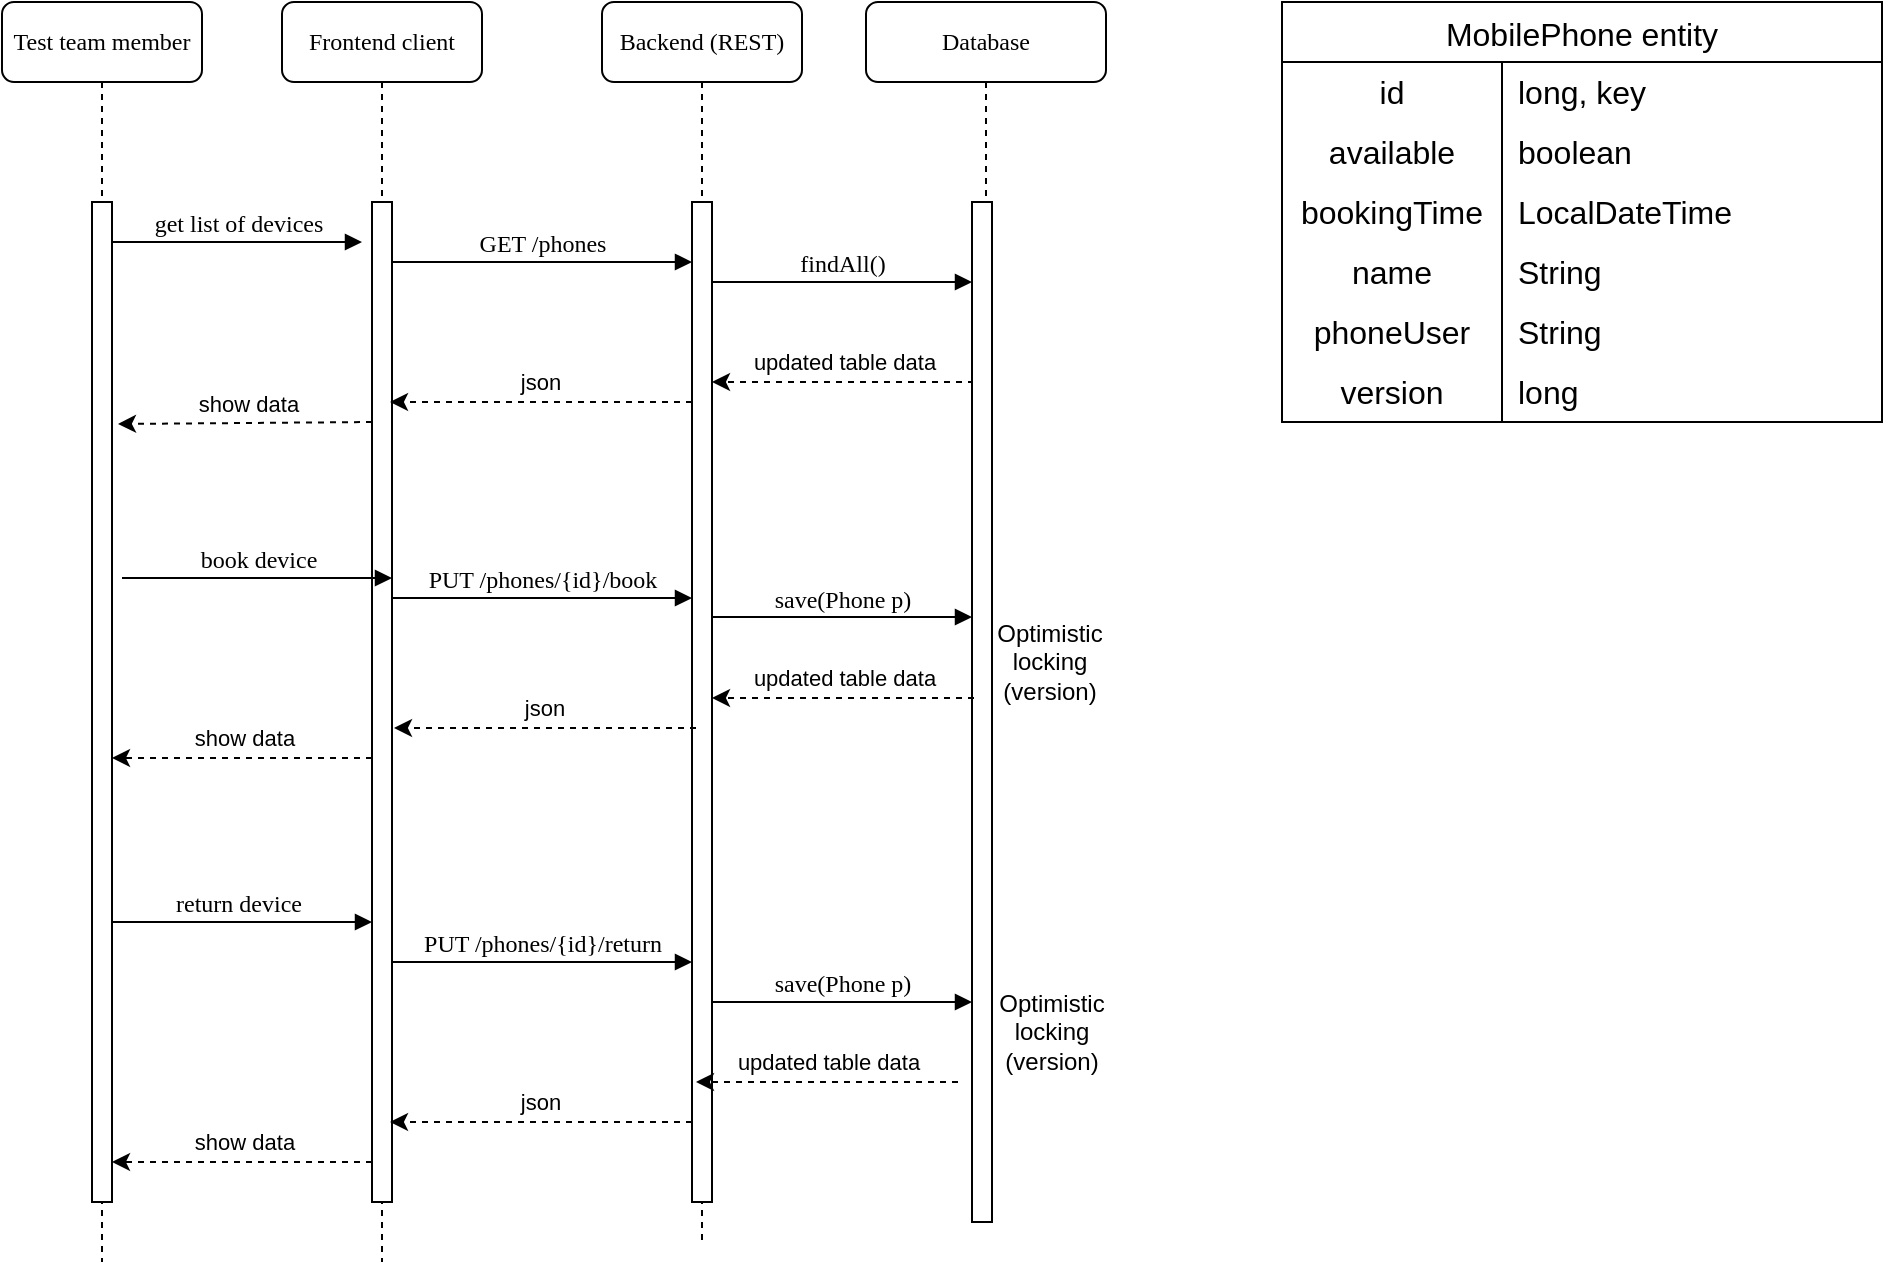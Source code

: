 <mxfile version="22.1.18" type="device">
  <diagram name="Page-1" id="13e1069c-82ec-6db2-03f1-153e76fe0fe0">
    <mxGraphModel dx="1242" dy="729" grid="1" gridSize="10" guides="1" tooltips="1" connect="1" arrows="1" fold="1" page="1" pageScale="1" pageWidth="1100" pageHeight="850" background="none" math="0" shadow="0">
      <root>
        <mxCell id="0" />
        <mxCell id="1" parent="0" />
        <mxCell id="7baba1c4bc27f4b0-2" value="Frontend client" style="shape=umlLifeline;perimeter=lifelinePerimeter;whiteSpace=wrap;html=1;container=1;collapsible=0;recursiveResize=0;outlineConnect=0;rounded=1;shadow=0;comic=0;labelBackgroundColor=none;strokeWidth=1;fontFamily=Verdana;fontSize=12;align=center;" parent="1" vertex="1">
          <mxGeometry x="240" y="80" width="100" height="630" as="geometry" />
        </mxCell>
        <mxCell id="7baba1c4bc27f4b0-10" value="" style="html=1;points=[];perimeter=orthogonalPerimeter;rounded=0;shadow=0;comic=0;labelBackgroundColor=none;strokeWidth=1;fontFamily=Verdana;fontSize=12;align=center;" parent="7baba1c4bc27f4b0-2" vertex="1">
          <mxGeometry x="45" y="100" width="10" height="500" as="geometry" />
        </mxCell>
        <mxCell id="sR0Hdw2fEDu_EQNEErS7-1" value="get list of devices" style="html=1;verticalAlign=bottom;endArrow=block;labelBackgroundColor=none;fontFamily=Verdana;fontSize=12;edgeStyle=elbowEdgeStyle;elbow=vertical;" edge="1" parent="7baba1c4bc27f4b0-2">
          <mxGeometry relative="1" as="geometry">
            <mxPoint x="-85" y="120" as="sourcePoint" />
            <mxPoint x="40" y="120" as="targetPoint" />
          </mxGeometry>
        </mxCell>
        <mxCell id="sR0Hdw2fEDu_EQNEErS7-6" value="" style="endArrow=classic;html=1;rounded=0;dashed=1;entryX=1.3;entryY=0.222;entryDx=0;entryDy=0;entryPerimeter=0;" edge="1" parent="7baba1c4bc27f4b0-2" target="7baba1c4bc27f4b0-9">
          <mxGeometry width="50" height="50" relative="1" as="geometry">
            <mxPoint x="45" y="210" as="sourcePoint" />
            <mxPoint x="-91" y="210" as="targetPoint" />
            <Array as="points" />
          </mxGeometry>
        </mxCell>
        <mxCell id="sR0Hdw2fEDu_EQNEErS7-7" value="show data" style="edgeLabel;html=1;align=center;verticalAlign=middle;resizable=0;points=[];" vertex="1" connectable="0" parent="sR0Hdw2fEDu_EQNEErS7-6">
          <mxGeometry x="0.175" y="2" relative="1" as="geometry">
            <mxPoint x="12" y="-12" as="offset" />
          </mxGeometry>
        </mxCell>
        <mxCell id="sR0Hdw2fEDu_EQNEErS7-8" value="return device" style="html=1;verticalAlign=bottom;endArrow=block;labelBackgroundColor=none;fontFamily=Verdana;fontSize=12;edgeStyle=elbowEdgeStyle;elbow=horizontal;" edge="1" parent="7baba1c4bc27f4b0-2">
          <mxGeometry x="0.007" relative="1" as="geometry">
            <mxPoint x="-90" y="460" as="sourcePoint" />
            <mxPoint x="45" y="460" as="targetPoint" />
            <mxPoint as="offset" />
          </mxGeometry>
        </mxCell>
        <mxCell id="7baba1c4bc27f4b0-14" value="GET /phones" style="html=1;verticalAlign=bottom;endArrow=block;entryX=0;entryY=0;labelBackgroundColor=none;fontFamily=Verdana;fontSize=12;edgeStyle=elbowEdgeStyle;elbow=vertical;" parent="7baba1c4bc27f4b0-2" edge="1">
          <mxGeometry relative="1" as="geometry">
            <mxPoint x="55" y="130" as="sourcePoint" />
            <mxPoint x="205" y="130.0" as="targetPoint" />
          </mxGeometry>
        </mxCell>
        <mxCell id="sR0Hdw2fEDu_EQNEErS7-9" value="PUT /phones/{id}/book" style="html=1;verticalAlign=bottom;endArrow=block;entryX=0;entryY=0;labelBackgroundColor=none;fontFamily=Verdana;fontSize=12;edgeStyle=elbowEdgeStyle;elbow=vertical;" edge="1" parent="7baba1c4bc27f4b0-2">
          <mxGeometry relative="1" as="geometry">
            <mxPoint x="55" y="298" as="sourcePoint" />
            <mxPoint x="205" y="298" as="targetPoint" />
          </mxGeometry>
        </mxCell>
        <mxCell id="sR0Hdw2fEDu_EQNEErS7-27" value="" style="endArrow=classic;html=1;rounded=0;dashed=1;entryX=1;entryY=0.25;entryDx=0;entryDy=0;entryPerimeter=0;" edge="1" parent="7baba1c4bc27f4b0-2">
          <mxGeometry width="50" height="50" relative="1" as="geometry">
            <mxPoint x="45" y="580" as="sourcePoint" />
            <mxPoint x="-85" y="580" as="targetPoint" />
            <Array as="points" />
          </mxGeometry>
        </mxCell>
        <mxCell id="sR0Hdw2fEDu_EQNEErS7-28" value="show data" style="edgeLabel;html=1;align=center;verticalAlign=middle;resizable=0;points=[];" vertex="1" connectable="0" parent="sR0Hdw2fEDu_EQNEErS7-27">
          <mxGeometry x="0.175" y="2" relative="1" as="geometry">
            <mxPoint x="12" y="-12" as="offset" />
          </mxGeometry>
        </mxCell>
        <mxCell id="7baba1c4bc27f4b0-3" value="Backend (REST)" style="shape=umlLifeline;perimeter=lifelinePerimeter;whiteSpace=wrap;html=1;container=1;collapsible=0;recursiveResize=0;outlineConnect=0;rounded=1;shadow=0;comic=0;labelBackgroundColor=none;strokeWidth=1;fontFamily=Verdana;fontSize=12;align=center;" parent="1" vertex="1">
          <mxGeometry x="400" y="80" width="100" height="620" as="geometry" />
        </mxCell>
        <mxCell id="7baba1c4bc27f4b0-13" value="" style="html=1;points=[];perimeter=orthogonalPerimeter;rounded=0;shadow=0;comic=0;labelBackgroundColor=none;strokeWidth=1;fontFamily=Verdana;fontSize=12;align=center;" parent="7baba1c4bc27f4b0-3" vertex="1">
          <mxGeometry x="45" y="100" width="10" height="500" as="geometry" />
        </mxCell>
        <mxCell id="sR0Hdw2fEDu_EQNEErS7-4" value="" style="endArrow=classic;html=1;rounded=0;dashed=1;" edge="1" parent="7baba1c4bc27f4b0-3">
          <mxGeometry width="50" height="50" relative="1" as="geometry">
            <mxPoint x="45" y="200" as="sourcePoint" />
            <mxPoint x="-106" y="200" as="targetPoint" />
            <Array as="points" />
          </mxGeometry>
        </mxCell>
        <mxCell id="sR0Hdw2fEDu_EQNEErS7-5" value="json" style="edgeLabel;html=1;align=center;verticalAlign=middle;resizable=0;points=[];" vertex="1" connectable="0" parent="sR0Hdw2fEDu_EQNEErS7-4">
          <mxGeometry x="0.175" y="2" relative="1" as="geometry">
            <mxPoint x="12" y="-12" as="offset" />
          </mxGeometry>
        </mxCell>
        <mxCell id="sR0Hdw2fEDu_EQNEErS7-10" value="save(Phone p)" style="html=1;verticalAlign=bottom;endArrow=block;labelBackgroundColor=none;fontFamily=Verdana;fontSize=12;edgeStyle=elbowEdgeStyle;elbow=vertical;" edge="1" parent="7baba1c4bc27f4b0-3">
          <mxGeometry relative="1" as="geometry">
            <mxPoint x="55" y="307.5" as="sourcePoint" />
            <Array as="points">
              <mxPoint x="60" y="307.5" />
            </Array>
            <mxPoint x="185" y="307.5" as="targetPoint" />
            <mxPoint as="offset" />
          </mxGeometry>
        </mxCell>
        <mxCell id="sR0Hdw2fEDu_EQNEErS7-20" value="PUT /phones/{id}/return" style="html=1;verticalAlign=bottom;endArrow=block;entryX=0;entryY=0;labelBackgroundColor=none;fontFamily=Verdana;fontSize=12;edgeStyle=elbowEdgeStyle;elbow=vertical;" edge="1" parent="7baba1c4bc27f4b0-3">
          <mxGeometry relative="1" as="geometry">
            <mxPoint x="-105" y="480" as="sourcePoint" />
            <mxPoint x="45" y="480" as="targetPoint" />
            <mxPoint as="offset" />
          </mxGeometry>
        </mxCell>
        <mxCell id="sR0Hdw2fEDu_EQNEErS7-22" value="save(Phone p)" style="html=1;verticalAlign=bottom;endArrow=block;labelBackgroundColor=none;fontFamily=Verdana;fontSize=12;edgeStyle=elbowEdgeStyle;elbow=vertical;" edge="1" parent="7baba1c4bc27f4b0-3">
          <mxGeometry relative="1" as="geometry">
            <mxPoint x="55" y="500" as="sourcePoint" />
            <Array as="points">
              <mxPoint x="60" y="500" />
            </Array>
            <mxPoint x="185" y="500" as="targetPoint" />
            <mxPoint as="offset" />
          </mxGeometry>
        </mxCell>
        <mxCell id="sR0Hdw2fEDu_EQNEErS7-29" value="" style="endArrow=classic;html=1;rounded=0;entryX=0.9;entryY=0.184;entryDx=0;entryDy=0;entryPerimeter=0;dashed=1;" edge="1" parent="7baba1c4bc27f4b0-3">
          <mxGeometry width="50" height="50" relative="1" as="geometry">
            <mxPoint x="186" y="190" as="sourcePoint" />
            <mxPoint x="55" y="190" as="targetPoint" />
            <Array as="points" />
          </mxGeometry>
        </mxCell>
        <mxCell id="sR0Hdw2fEDu_EQNEErS7-30" value="updated table data" style="edgeLabel;html=1;align=center;verticalAlign=middle;resizable=0;points=[];" vertex="1" connectable="0" parent="sR0Hdw2fEDu_EQNEErS7-29">
          <mxGeometry x="0.175" y="2" relative="1" as="geometry">
            <mxPoint x="12" y="-12" as="offset" />
          </mxGeometry>
        </mxCell>
        <mxCell id="7baba1c4bc27f4b0-4" value="Database" style="shape=umlLifeline;perimeter=lifelinePerimeter;whiteSpace=wrap;html=1;container=1;collapsible=0;recursiveResize=0;outlineConnect=0;rounded=1;shadow=0;comic=0;labelBackgroundColor=none;strokeWidth=1;fontFamily=Verdana;fontSize=12;align=center;" parent="1" vertex="1">
          <mxGeometry x="532" y="80" width="120" height="580" as="geometry" />
        </mxCell>
        <mxCell id="sR0Hdw2fEDu_EQNEErS7-23" value="" style="endArrow=classic;html=1;rounded=0;entryX=0.9;entryY=0.184;entryDx=0;entryDy=0;entryPerimeter=0;dashed=1;" edge="1" parent="7baba1c4bc27f4b0-4">
          <mxGeometry width="50" height="50" relative="1" as="geometry">
            <mxPoint x="46" y="540" as="sourcePoint" />
            <mxPoint x="-85" y="540" as="targetPoint" />
            <Array as="points" />
          </mxGeometry>
        </mxCell>
        <mxCell id="sR0Hdw2fEDu_EQNEErS7-24" value="updated table data" style="edgeLabel;html=1;align=center;verticalAlign=middle;resizable=0;points=[];" vertex="1" connectable="0" parent="sR0Hdw2fEDu_EQNEErS7-23">
          <mxGeometry x="0.175" y="2" relative="1" as="geometry">
            <mxPoint x="12" y="-12" as="offset" />
          </mxGeometry>
        </mxCell>
        <mxCell id="sR0Hdw2fEDu_EQNEErS7-57" value="Optimistic locking (version)" style="text;html=1;strokeColor=none;fillColor=none;align=center;verticalAlign=middle;whiteSpace=wrap;rounded=0;" vertex="1" parent="7baba1c4bc27f4b0-4">
          <mxGeometry x="62" y="315" width="60" height="30" as="geometry" />
        </mxCell>
        <mxCell id="sR0Hdw2fEDu_EQNEErS7-60" value="Optimistic locking (version)" style="text;html=1;strokeColor=none;fillColor=none;align=center;verticalAlign=middle;whiteSpace=wrap;rounded=0;" vertex="1" parent="7baba1c4bc27f4b0-4">
          <mxGeometry x="63" y="500" width="60" height="30" as="geometry" />
        </mxCell>
        <mxCell id="7baba1c4bc27f4b0-8" value="Test team member" style="shape=umlLifeline;perimeter=lifelinePerimeter;whiteSpace=wrap;html=1;container=1;collapsible=0;recursiveResize=0;outlineConnect=0;rounded=1;shadow=0;comic=0;labelBackgroundColor=none;strokeWidth=1;fontFamily=Verdana;fontSize=12;align=center;" parent="1" vertex="1">
          <mxGeometry x="100" y="80" width="100" height="630" as="geometry" />
        </mxCell>
        <mxCell id="7baba1c4bc27f4b0-9" value="" style="html=1;points=[];perimeter=orthogonalPerimeter;rounded=0;shadow=0;comic=0;labelBackgroundColor=none;strokeWidth=1;fontFamily=Verdana;fontSize=12;align=center;" parent="7baba1c4bc27f4b0-8" vertex="1">
          <mxGeometry x="45" y="100" width="10" height="500" as="geometry" />
        </mxCell>
        <mxCell id="7baba1c4bc27f4b0-16" value="" style="html=1;points=[];perimeter=orthogonalPerimeter;rounded=0;shadow=0;comic=0;labelBackgroundColor=none;strokeWidth=1;fontFamily=Verdana;fontSize=12;align=center;" parent="1" vertex="1">
          <mxGeometry x="585" y="180" width="10" height="510" as="geometry" />
        </mxCell>
        <mxCell id="7baba1c4bc27f4b0-17" value="findAll()" style="html=1;verticalAlign=bottom;endArrow=block;labelBackgroundColor=none;fontFamily=Verdana;fontSize=12;edgeStyle=elbowEdgeStyle;elbow=vertical;" parent="1" source="7baba1c4bc27f4b0-13" target="7baba1c4bc27f4b0-16" edge="1">
          <mxGeometry relative="1" as="geometry">
            <mxPoint x="510" y="220" as="sourcePoint" />
            <Array as="points">
              <mxPoint x="460" y="220" />
            </Array>
            <mxPoint as="offset" />
          </mxGeometry>
        </mxCell>
        <mxCell id="sR0Hdw2fEDu_EQNEErS7-2" value="" style="endArrow=classic;html=1;rounded=0;entryX=0.9;entryY=0.184;entryDx=0;entryDy=0;entryPerimeter=0;dashed=1;" edge="1" parent="1">
          <mxGeometry width="50" height="50" relative="1" as="geometry">
            <mxPoint x="586" y="428" as="sourcePoint" />
            <mxPoint x="455" y="428" as="targetPoint" />
            <Array as="points" />
          </mxGeometry>
        </mxCell>
        <mxCell id="sR0Hdw2fEDu_EQNEErS7-3" value="updated table data" style="edgeLabel;html=1;align=center;verticalAlign=middle;resizable=0;points=[];" vertex="1" connectable="0" parent="sR0Hdw2fEDu_EQNEErS7-2">
          <mxGeometry x="0.175" y="2" relative="1" as="geometry">
            <mxPoint x="12" y="-12" as="offset" />
          </mxGeometry>
        </mxCell>
        <mxCell id="sR0Hdw2fEDu_EQNEErS7-12" value="" style="endArrow=classic;html=1;rounded=0;dashed=1;" edge="1" parent="1">
          <mxGeometry width="50" height="50" relative="1" as="geometry">
            <mxPoint x="447" y="443" as="sourcePoint" />
            <mxPoint x="296" y="443" as="targetPoint" />
            <Array as="points" />
          </mxGeometry>
        </mxCell>
        <mxCell id="sR0Hdw2fEDu_EQNEErS7-13" value="json" style="edgeLabel;html=1;align=center;verticalAlign=middle;resizable=0;points=[];" vertex="1" connectable="0" parent="sR0Hdw2fEDu_EQNEErS7-12">
          <mxGeometry x="0.175" y="2" relative="1" as="geometry">
            <mxPoint x="12" y="-12" as="offset" />
          </mxGeometry>
        </mxCell>
        <mxCell id="sR0Hdw2fEDu_EQNEErS7-14" value="" style="endArrow=classic;html=1;rounded=0;dashed=1;entryX=1;entryY=0.25;entryDx=0;entryDy=0;entryPerimeter=0;" edge="1" parent="1">
          <mxGeometry width="50" height="50" relative="1" as="geometry">
            <mxPoint x="285" y="458" as="sourcePoint" />
            <mxPoint x="155" y="458" as="targetPoint" />
            <Array as="points" />
          </mxGeometry>
        </mxCell>
        <mxCell id="sR0Hdw2fEDu_EQNEErS7-15" value="show data" style="edgeLabel;html=1;align=center;verticalAlign=middle;resizable=0;points=[];" vertex="1" connectable="0" parent="sR0Hdw2fEDu_EQNEErS7-14">
          <mxGeometry x="0.175" y="2" relative="1" as="geometry">
            <mxPoint x="12" y="-12" as="offset" />
          </mxGeometry>
        </mxCell>
        <mxCell id="sR0Hdw2fEDu_EQNEErS7-19" value="book device" style="html=1;verticalAlign=bottom;endArrow=block;labelBackgroundColor=none;fontFamily=Verdana;fontSize=12;edgeStyle=elbowEdgeStyle;elbow=horizontal;" edge="1" parent="1">
          <mxGeometry x="0.007" relative="1" as="geometry">
            <mxPoint x="160" y="368" as="sourcePoint" />
            <mxPoint x="295" y="368" as="targetPoint" />
            <mxPoint as="offset" />
          </mxGeometry>
        </mxCell>
        <mxCell id="sR0Hdw2fEDu_EQNEErS7-25" value="" style="endArrow=classic;html=1;rounded=0;dashed=1;" edge="1" parent="1">
          <mxGeometry width="50" height="50" relative="1" as="geometry">
            <mxPoint x="445" y="640" as="sourcePoint" />
            <mxPoint x="294" y="640" as="targetPoint" />
            <Array as="points" />
          </mxGeometry>
        </mxCell>
        <mxCell id="sR0Hdw2fEDu_EQNEErS7-26" value="json" style="edgeLabel;html=1;align=center;verticalAlign=middle;resizable=0;points=[];" vertex="1" connectable="0" parent="sR0Hdw2fEDu_EQNEErS7-25">
          <mxGeometry x="0.175" y="2" relative="1" as="geometry">
            <mxPoint x="12" y="-12" as="offset" />
          </mxGeometry>
        </mxCell>
        <object label="MobilePhone entity" sdsd="sdsd" id="wdwd">
          <mxCell style="shape=table;startSize=30;container=1;collapsible=0;childLayout=tableLayout;fixedRows=1;rowLines=0;fontStyle=0;strokeColor=default;fontSize=16;" vertex="1" parent="1">
            <mxGeometry x="740" y="80" width="300" height="210" as="geometry" />
          </mxCell>
        </object>
        <mxCell id="sR0Hdw2fEDu_EQNEErS7-36" value="" style="shape=tableRow;horizontal=0;startSize=0;swimlaneHead=0;swimlaneBody=0;top=0;left=0;bottom=0;right=0;collapsible=0;dropTarget=0;fillColor=none;points=[[0,0.5],[1,0.5]];portConstraint=eastwest;strokeColor=inherit;fontSize=16;" vertex="1" parent="wdwd">
          <mxGeometry y="30" width="300" height="30" as="geometry" />
        </mxCell>
        <mxCell id="sR0Hdw2fEDu_EQNEErS7-37" value="id" style="shape=partialRectangle;html=1;whiteSpace=wrap;connectable=0;fillColor=none;top=0;left=0;bottom=0;right=0;overflow=hidden;pointerEvents=1;strokeColor=inherit;fontSize=16;" vertex="1" parent="sR0Hdw2fEDu_EQNEErS7-36">
          <mxGeometry width="110" height="30" as="geometry">
            <mxRectangle width="110" height="30" as="alternateBounds" />
          </mxGeometry>
        </mxCell>
        <mxCell id="sR0Hdw2fEDu_EQNEErS7-38" value="long, key" style="shape=partialRectangle;html=1;whiteSpace=wrap;connectable=0;fillColor=none;top=0;left=0;bottom=0;right=0;align=left;spacingLeft=6;overflow=hidden;strokeColor=inherit;fontSize=16;" vertex="1" parent="sR0Hdw2fEDu_EQNEErS7-36">
          <mxGeometry x="110" width="190" height="30" as="geometry">
            <mxRectangle width="190" height="30" as="alternateBounds" />
          </mxGeometry>
        </mxCell>
        <mxCell id="sR0Hdw2fEDu_EQNEErS7-39" value="" style="shape=tableRow;horizontal=0;startSize=0;swimlaneHead=0;swimlaneBody=0;top=0;left=0;bottom=0;right=0;collapsible=0;dropTarget=0;fillColor=none;points=[[0,0.5],[1,0.5]];portConstraint=eastwest;strokeColor=inherit;fontSize=16;" vertex="1" parent="wdwd">
          <mxGeometry y="60" width="300" height="30" as="geometry" />
        </mxCell>
        <mxCell id="sR0Hdw2fEDu_EQNEErS7-40" value="available" style="shape=partialRectangle;html=1;whiteSpace=wrap;connectable=0;fillColor=none;top=0;left=0;bottom=0;right=0;overflow=hidden;strokeColor=inherit;fontSize=16;" vertex="1" parent="sR0Hdw2fEDu_EQNEErS7-39">
          <mxGeometry width="110" height="30" as="geometry">
            <mxRectangle width="110" height="30" as="alternateBounds" />
          </mxGeometry>
        </mxCell>
        <mxCell id="sR0Hdw2fEDu_EQNEErS7-41" value="boolean" style="shape=partialRectangle;html=1;whiteSpace=wrap;connectable=0;fillColor=none;top=0;left=0;bottom=0;right=0;align=left;spacingLeft=6;overflow=hidden;strokeColor=inherit;fontSize=16;" vertex="1" parent="sR0Hdw2fEDu_EQNEErS7-39">
          <mxGeometry x="110" width="190" height="30" as="geometry">
            <mxRectangle width="190" height="30" as="alternateBounds" />
          </mxGeometry>
        </mxCell>
        <mxCell id="sR0Hdw2fEDu_EQNEErS7-42" value="" style="shape=tableRow;horizontal=0;startSize=0;swimlaneHead=0;swimlaneBody=0;top=0;left=0;bottom=0;right=0;collapsible=0;dropTarget=0;fillColor=none;points=[[0,0.5],[1,0.5]];portConstraint=eastwest;strokeColor=inherit;fontSize=16;" vertex="1" parent="wdwd">
          <mxGeometry y="90" width="300" height="30" as="geometry" />
        </mxCell>
        <mxCell id="sR0Hdw2fEDu_EQNEErS7-43" value="bookingTime" style="shape=partialRectangle;html=1;whiteSpace=wrap;connectable=0;fillColor=none;top=0;left=0;bottom=0;right=0;overflow=hidden;strokeColor=inherit;fontSize=16;" vertex="1" parent="sR0Hdw2fEDu_EQNEErS7-42">
          <mxGeometry width="110" height="30" as="geometry">
            <mxRectangle width="110" height="30" as="alternateBounds" />
          </mxGeometry>
        </mxCell>
        <mxCell id="sR0Hdw2fEDu_EQNEErS7-44" value="LocalDateTime" style="shape=partialRectangle;html=1;whiteSpace=wrap;connectable=0;fillColor=none;top=0;left=0;bottom=0;right=0;align=left;spacingLeft=6;overflow=hidden;strokeColor=inherit;fontSize=16;" vertex="1" parent="sR0Hdw2fEDu_EQNEErS7-42">
          <mxGeometry x="110" width="190" height="30" as="geometry">
            <mxRectangle width="190" height="30" as="alternateBounds" />
          </mxGeometry>
        </mxCell>
        <mxCell id="sR0Hdw2fEDu_EQNEErS7-45" value="" style="shape=tableRow;horizontal=0;startSize=0;swimlaneHead=0;swimlaneBody=0;top=0;left=0;bottom=0;right=0;collapsible=0;dropTarget=0;fillColor=none;points=[[0,0.5],[1,0.5]];portConstraint=eastwest;strokeColor=inherit;fontSize=16;" vertex="1" parent="wdwd">
          <mxGeometry y="120" width="300" height="30" as="geometry" />
        </mxCell>
        <mxCell id="sR0Hdw2fEDu_EQNEErS7-46" value="name" style="shape=partialRectangle;html=1;whiteSpace=wrap;connectable=0;fillColor=none;top=0;left=0;bottom=0;right=0;overflow=hidden;strokeColor=inherit;fontSize=16;" vertex="1" parent="sR0Hdw2fEDu_EQNEErS7-45">
          <mxGeometry width="110" height="30" as="geometry">
            <mxRectangle width="110" height="30" as="alternateBounds" />
          </mxGeometry>
        </mxCell>
        <mxCell id="sR0Hdw2fEDu_EQNEErS7-47" value="String" style="shape=partialRectangle;html=1;whiteSpace=wrap;connectable=0;fillColor=none;top=0;left=0;bottom=0;right=0;align=left;spacingLeft=6;overflow=hidden;strokeColor=inherit;fontSize=16;" vertex="1" parent="sR0Hdw2fEDu_EQNEErS7-45">
          <mxGeometry x="110" width="190" height="30" as="geometry">
            <mxRectangle width="190" height="30" as="alternateBounds" />
          </mxGeometry>
        </mxCell>
        <mxCell id="sR0Hdw2fEDu_EQNEErS7-51" value="" style="shape=tableRow;horizontal=0;startSize=0;swimlaneHead=0;swimlaneBody=0;top=0;left=0;bottom=0;right=0;collapsible=0;dropTarget=0;fillColor=none;points=[[0,0.5],[1,0.5]];portConstraint=eastwest;strokeColor=inherit;fontSize=16;" vertex="1" parent="wdwd">
          <mxGeometry y="150" width="300" height="30" as="geometry" />
        </mxCell>
        <mxCell id="sR0Hdw2fEDu_EQNEErS7-52" value="phoneUser" style="shape=partialRectangle;html=1;whiteSpace=wrap;connectable=0;fillColor=none;top=0;left=0;bottom=0;right=0;overflow=hidden;strokeColor=inherit;fontSize=16;" vertex="1" parent="sR0Hdw2fEDu_EQNEErS7-51">
          <mxGeometry width="110" height="30" as="geometry">
            <mxRectangle width="110" height="30" as="alternateBounds" />
          </mxGeometry>
        </mxCell>
        <mxCell id="sR0Hdw2fEDu_EQNEErS7-53" value="String" style="shape=partialRectangle;html=1;whiteSpace=wrap;connectable=0;fillColor=none;top=0;left=0;bottom=0;right=0;align=left;spacingLeft=6;overflow=hidden;strokeColor=inherit;fontSize=16;" vertex="1" parent="sR0Hdw2fEDu_EQNEErS7-51">
          <mxGeometry x="110" width="190" height="30" as="geometry">
            <mxRectangle width="190" height="30" as="alternateBounds" />
          </mxGeometry>
        </mxCell>
        <mxCell id="sR0Hdw2fEDu_EQNEErS7-54" value="" style="shape=tableRow;horizontal=0;startSize=0;swimlaneHead=0;swimlaneBody=0;top=0;left=0;bottom=0;right=0;collapsible=0;dropTarget=0;fillColor=none;points=[[0,0.5],[1,0.5]];portConstraint=eastwest;strokeColor=inherit;fontSize=16;" vertex="1" parent="wdwd">
          <mxGeometry y="180" width="300" height="30" as="geometry" />
        </mxCell>
        <mxCell id="sR0Hdw2fEDu_EQNEErS7-55" value="version" style="shape=partialRectangle;html=1;whiteSpace=wrap;connectable=0;fillColor=none;top=0;left=0;bottom=0;right=0;overflow=hidden;strokeColor=inherit;fontSize=16;" vertex="1" parent="sR0Hdw2fEDu_EQNEErS7-54">
          <mxGeometry width="110" height="30" as="geometry">
            <mxRectangle width="110" height="30" as="alternateBounds" />
          </mxGeometry>
        </mxCell>
        <mxCell id="sR0Hdw2fEDu_EQNEErS7-56" value="long" style="shape=partialRectangle;html=1;whiteSpace=wrap;connectable=0;fillColor=none;top=0;left=0;bottom=0;right=0;align=left;spacingLeft=6;overflow=hidden;strokeColor=inherit;fontSize=16;" vertex="1" parent="sR0Hdw2fEDu_EQNEErS7-54">
          <mxGeometry x="110" width="190" height="30" as="geometry">
            <mxRectangle width="190" height="30" as="alternateBounds" />
          </mxGeometry>
        </mxCell>
      </root>
    </mxGraphModel>
  </diagram>
</mxfile>
